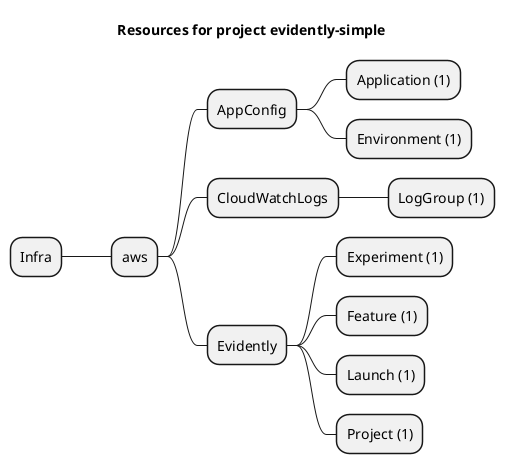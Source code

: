 @startmindmap
title Resources for project evidently-simple
skinparam monochrome true
+ Infra
++ aws
+++ AppConfig
++++ Application (1)
++++ Environment (1)
+++ CloudWatchLogs
++++ LogGroup (1)
+++ Evidently
++++ Experiment (1)
++++ Feature (1)
++++ Launch (1)
++++ Project (1)
@endmindmap